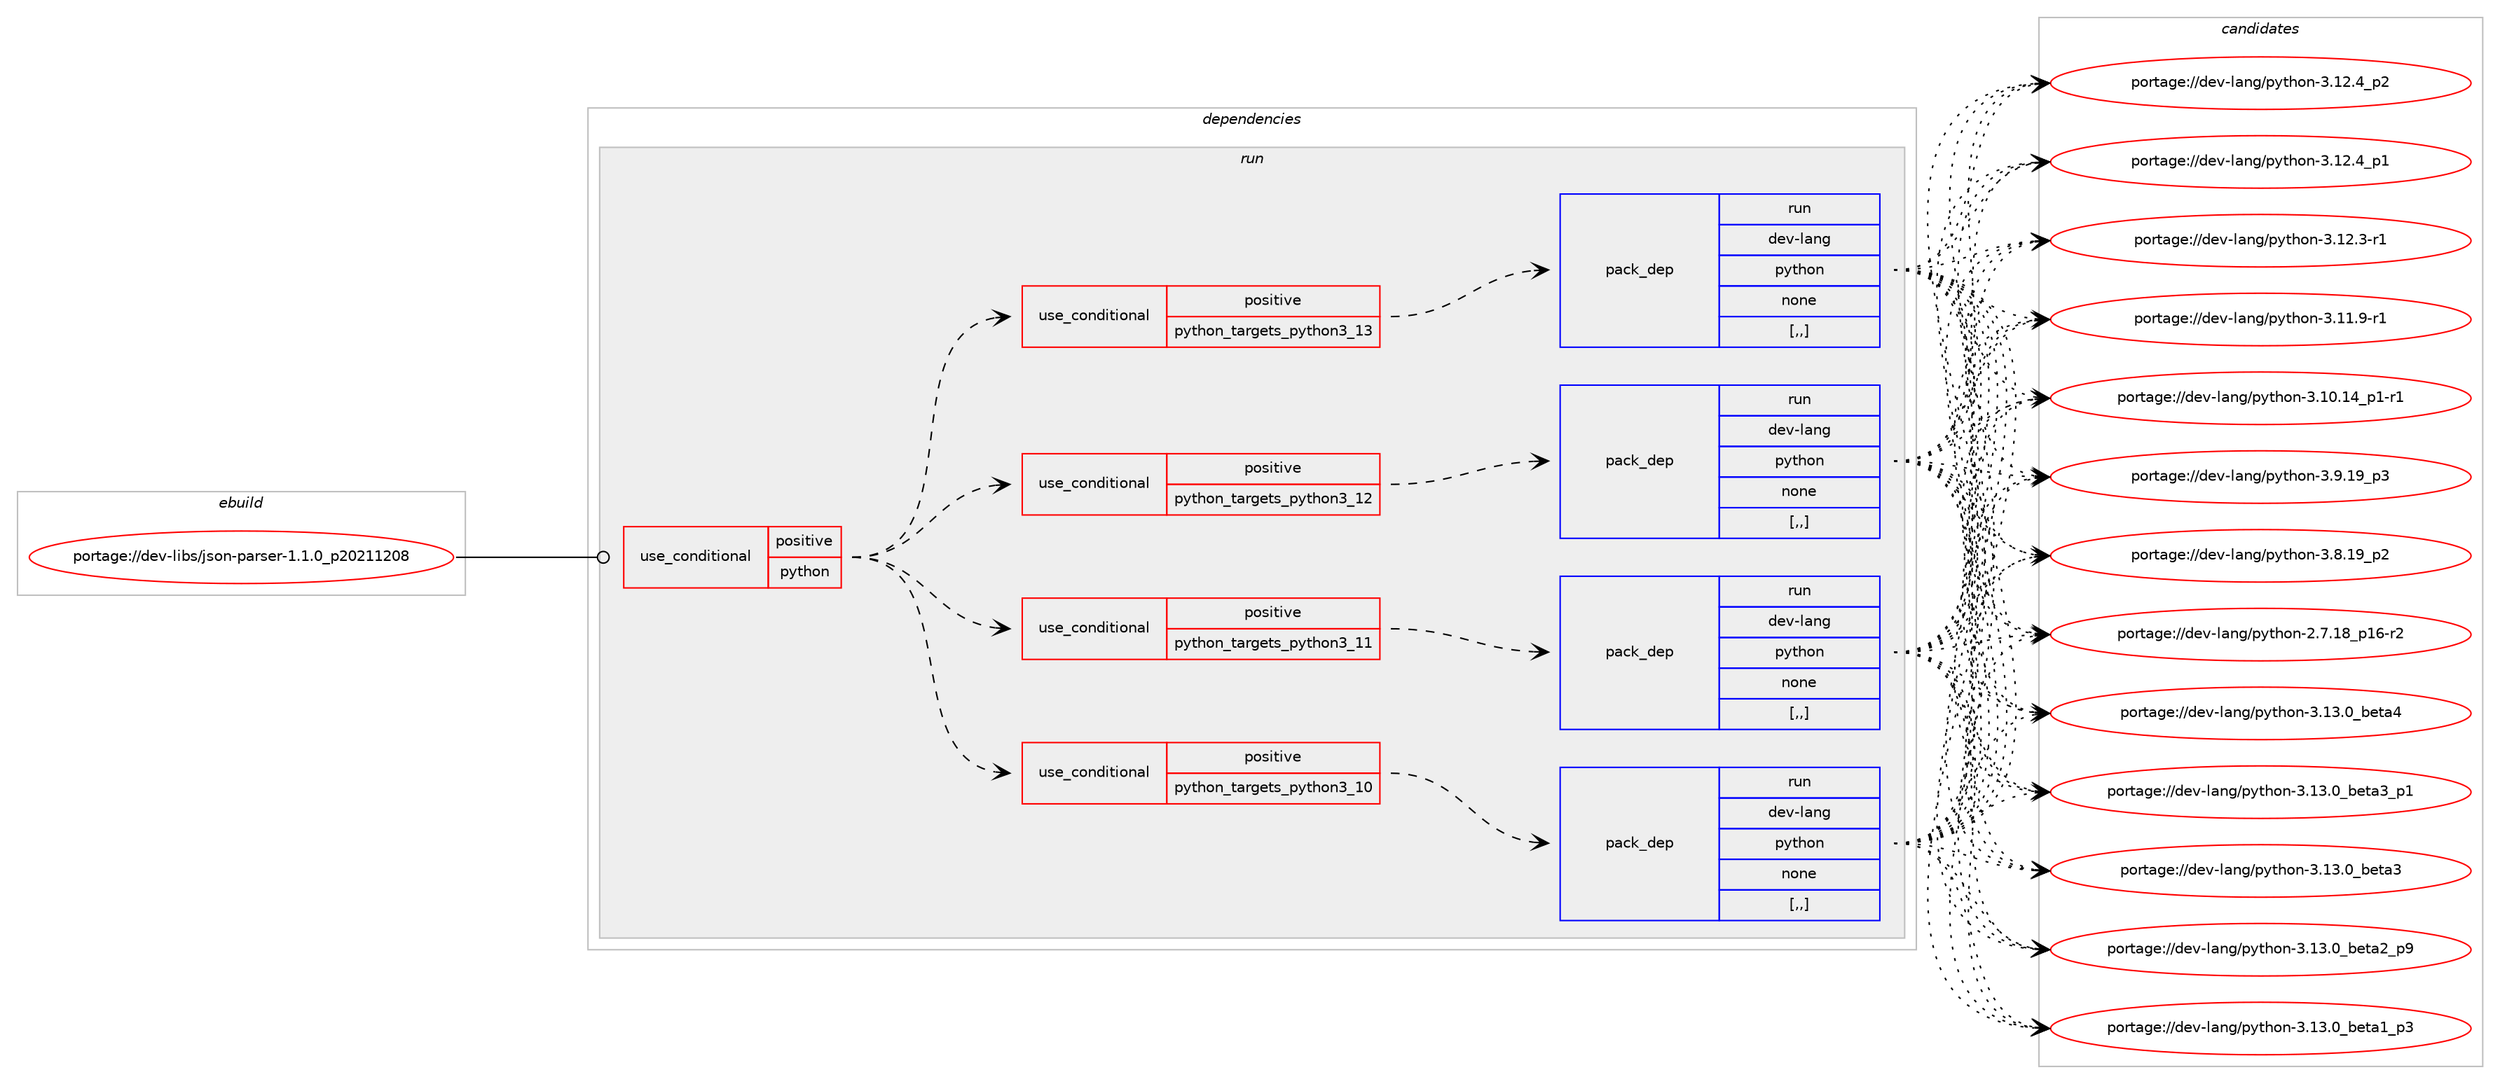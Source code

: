 digraph prolog {

# *************
# Graph options
# *************

newrank=true;
concentrate=true;
compound=true;
graph [rankdir=LR,fontname=Helvetica,fontsize=10,ranksep=1.5];#, ranksep=2.5, nodesep=0.2];
edge  [arrowhead=vee];
node  [fontname=Helvetica,fontsize=10];

# **********
# The ebuild
# **********

subgraph cluster_leftcol {
color=gray;
label=<<i>ebuild</i>>;
id [label="portage://dev-libs/json-parser-1.1.0_p20211208", color=red, width=4, href="../dev-libs/json-parser-1.1.0_p20211208.svg"];
}

# ****************
# The dependencies
# ****************

subgraph cluster_midcol {
color=gray;
label=<<i>dependencies</i>>;
subgraph cluster_compile {
fillcolor="#eeeeee";
style=filled;
label=<<i>compile</i>>;
}
subgraph cluster_compileandrun {
fillcolor="#eeeeee";
style=filled;
label=<<i>compile and run</i>>;
}
subgraph cluster_run {
fillcolor="#eeeeee";
style=filled;
label=<<i>run</i>>;
subgraph cond26498 {
dependency108878 [label=<<TABLE BORDER="0" CELLBORDER="1" CELLSPACING="0" CELLPADDING="4"><TR><TD ROWSPAN="3" CELLPADDING="10">use_conditional</TD></TR><TR><TD>positive</TD></TR><TR><TD>python</TD></TR></TABLE>>, shape=none, color=red];
subgraph cond26499 {
dependency108879 [label=<<TABLE BORDER="0" CELLBORDER="1" CELLSPACING="0" CELLPADDING="4"><TR><TD ROWSPAN="3" CELLPADDING="10">use_conditional</TD></TR><TR><TD>positive</TD></TR><TR><TD>python_targets_python3_10</TD></TR></TABLE>>, shape=none, color=red];
subgraph pack81208 {
dependency108880 [label=<<TABLE BORDER="0" CELLBORDER="1" CELLSPACING="0" CELLPADDING="4" WIDTH="220"><TR><TD ROWSPAN="6" CELLPADDING="30">pack_dep</TD></TR><TR><TD WIDTH="110">run</TD></TR><TR><TD>dev-lang</TD></TR><TR><TD>python</TD></TR><TR><TD>none</TD></TR><TR><TD>[,,]</TD></TR></TABLE>>, shape=none, color=blue];
}
dependency108879:e -> dependency108880:w [weight=20,style="dashed",arrowhead="vee"];
}
dependency108878:e -> dependency108879:w [weight=20,style="dashed",arrowhead="vee"];
subgraph cond26500 {
dependency108881 [label=<<TABLE BORDER="0" CELLBORDER="1" CELLSPACING="0" CELLPADDING="4"><TR><TD ROWSPAN="3" CELLPADDING="10">use_conditional</TD></TR><TR><TD>positive</TD></TR><TR><TD>python_targets_python3_11</TD></TR></TABLE>>, shape=none, color=red];
subgraph pack81209 {
dependency108882 [label=<<TABLE BORDER="0" CELLBORDER="1" CELLSPACING="0" CELLPADDING="4" WIDTH="220"><TR><TD ROWSPAN="6" CELLPADDING="30">pack_dep</TD></TR><TR><TD WIDTH="110">run</TD></TR><TR><TD>dev-lang</TD></TR><TR><TD>python</TD></TR><TR><TD>none</TD></TR><TR><TD>[,,]</TD></TR></TABLE>>, shape=none, color=blue];
}
dependency108881:e -> dependency108882:w [weight=20,style="dashed",arrowhead="vee"];
}
dependency108878:e -> dependency108881:w [weight=20,style="dashed",arrowhead="vee"];
subgraph cond26501 {
dependency108883 [label=<<TABLE BORDER="0" CELLBORDER="1" CELLSPACING="0" CELLPADDING="4"><TR><TD ROWSPAN="3" CELLPADDING="10">use_conditional</TD></TR><TR><TD>positive</TD></TR><TR><TD>python_targets_python3_12</TD></TR></TABLE>>, shape=none, color=red];
subgraph pack81210 {
dependency108884 [label=<<TABLE BORDER="0" CELLBORDER="1" CELLSPACING="0" CELLPADDING="4" WIDTH="220"><TR><TD ROWSPAN="6" CELLPADDING="30">pack_dep</TD></TR><TR><TD WIDTH="110">run</TD></TR><TR><TD>dev-lang</TD></TR><TR><TD>python</TD></TR><TR><TD>none</TD></TR><TR><TD>[,,]</TD></TR></TABLE>>, shape=none, color=blue];
}
dependency108883:e -> dependency108884:w [weight=20,style="dashed",arrowhead="vee"];
}
dependency108878:e -> dependency108883:w [weight=20,style="dashed",arrowhead="vee"];
subgraph cond26502 {
dependency108885 [label=<<TABLE BORDER="0" CELLBORDER="1" CELLSPACING="0" CELLPADDING="4"><TR><TD ROWSPAN="3" CELLPADDING="10">use_conditional</TD></TR><TR><TD>positive</TD></TR><TR><TD>python_targets_python3_13</TD></TR></TABLE>>, shape=none, color=red];
subgraph pack81211 {
dependency108886 [label=<<TABLE BORDER="0" CELLBORDER="1" CELLSPACING="0" CELLPADDING="4" WIDTH="220"><TR><TD ROWSPAN="6" CELLPADDING="30">pack_dep</TD></TR><TR><TD WIDTH="110">run</TD></TR><TR><TD>dev-lang</TD></TR><TR><TD>python</TD></TR><TR><TD>none</TD></TR><TR><TD>[,,]</TD></TR></TABLE>>, shape=none, color=blue];
}
dependency108885:e -> dependency108886:w [weight=20,style="dashed",arrowhead="vee"];
}
dependency108878:e -> dependency108885:w [weight=20,style="dashed",arrowhead="vee"];
}
id:e -> dependency108878:w [weight=20,style="solid",arrowhead="odot"];
}
}

# **************
# The candidates
# **************

subgraph cluster_choices {
rank=same;
color=gray;
label=<<i>candidates</i>>;

subgraph choice81208 {
color=black;
nodesep=1;
choice1001011184510897110103471121211161041111104551464951464895981011169752 [label="portage://dev-lang/python-3.13.0_beta4", color=red, width=4,href="../dev-lang/python-3.13.0_beta4.svg"];
choice10010111845108971101034711212111610411111045514649514648959810111697519511249 [label="portage://dev-lang/python-3.13.0_beta3_p1", color=red, width=4,href="../dev-lang/python-3.13.0_beta3_p1.svg"];
choice1001011184510897110103471121211161041111104551464951464895981011169751 [label="portage://dev-lang/python-3.13.0_beta3", color=red, width=4,href="../dev-lang/python-3.13.0_beta3.svg"];
choice10010111845108971101034711212111610411111045514649514648959810111697509511257 [label="portage://dev-lang/python-3.13.0_beta2_p9", color=red, width=4,href="../dev-lang/python-3.13.0_beta2_p9.svg"];
choice10010111845108971101034711212111610411111045514649514648959810111697499511251 [label="portage://dev-lang/python-3.13.0_beta1_p3", color=red, width=4,href="../dev-lang/python-3.13.0_beta1_p3.svg"];
choice100101118451089711010347112121116104111110455146495046529511250 [label="portage://dev-lang/python-3.12.4_p2", color=red, width=4,href="../dev-lang/python-3.12.4_p2.svg"];
choice100101118451089711010347112121116104111110455146495046529511249 [label="portage://dev-lang/python-3.12.4_p1", color=red, width=4,href="../dev-lang/python-3.12.4_p1.svg"];
choice100101118451089711010347112121116104111110455146495046514511449 [label="portage://dev-lang/python-3.12.3-r1", color=red, width=4,href="../dev-lang/python-3.12.3-r1.svg"];
choice100101118451089711010347112121116104111110455146494946574511449 [label="portage://dev-lang/python-3.11.9-r1", color=red, width=4,href="../dev-lang/python-3.11.9-r1.svg"];
choice100101118451089711010347112121116104111110455146494846495295112494511449 [label="portage://dev-lang/python-3.10.14_p1-r1", color=red, width=4,href="../dev-lang/python-3.10.14_p1-r1.svg"];
choice100101118451089711010347112121116104111110455146574649579511251 [label="portage://dev-lang/python-3.9.19_p3", color=red, width=4,href="../dev-lang/python-3.9.19_p3.svg"];
choice100101118451089711010347112121116104111110455146564649579511250 [label="portage://dev-lang/python-3.8.19_p2", color=red, width=4,href="../dev-lang/python-3.8.19_p2.svg"];
choice100101118451089711010347112121116104111110455046554649569511249544511450 [label="portage://dev-lang/python-2.7.18_p16-r2", color=red, width=4,href="../dev-lang/python-2.7.18_p16-r2.svg"];
dependency108880:e -> choice1001011184510897110103471121211161041111104551464951464895981011169752:w [style=dotted,weight="100"];
dependency108880:e -> choice10010111845108971101034711212111610411111045514649514648959810111697519511249:w [style=dotted,weight="100"];
dependency108880:e -> choice1001011184510897110103471121211161041111104551464951464895981011169751:w [style=dotted,weight="100"];
dependency108880:e -> choice10010111845108971101034711212111610411111045514649514648959810111697509511257:w [style=dotted,weight="100"];
dependency108880:e -> choice10010111845108971101034711212111610411111045514649514648959810111697499511251:w [style=dotted,weight="100"];
dependency108880:e -> choice100101118451089711010347112121116104111110455146495046529511250:w [style=dotted,weight="100"];
dependency108880:e -> choice100101118451089711010347112121116104111110455146495046529511249:w [style=dotted,weight="100"];
dependency108880:e -> choice100101118451089711010347112121116104111110455146495046514511449:w [style=dotted,weight="100"];
dependency108880:e -> choice100101118451089711010347112121116104111110455146494946574511449:w [style=dotted,weight="100"];
dependency108880:e -> choice100101118451089711010347112121116104111110455146494846495295112494511449:w [style=dotted,weight="100"];
dependency108880:e -> choice100101118451089711010347112121116104111110455146574649579511251:w [style=dotted,weight="100"];
dependency108880:e -> choice100101118451089711010347112121116104111110455146564649579511250:w [style=dotted,weight="100"];
dependency108880:e -> choice100101118451089711010347112121116104111110455046554649569511249544511450:w [style=dotted,weight="100"];
}
subgraph choice81209 {
color=black;
nodesep=1;
choice1001011184510897110103471121211161041111104551464951464895981011169752 [label="portage://dev-lang/python-3.13.0_beta4", color=red, width=4,href="../dev-lang/python-3.13.0_beta4.svg"];
choice10010111845108971101034711212111610411111045514649514648959810111697519511249 [label="portage://dev-lang/python-3.13.0_beta3_p1", color=red, width=4,href="../dev-lang/python-3.13.0_beta3_p1.svg"];
choice1001011184510897110103471121211161041111104551464951464895981011169751 [label="portage://dev-lang/python-3.13.0_beta3", color=red, width=4,href="../dev-lang/python-3.13.0_beta3.svg"];
choice10010111845108971101034711212111610411111045514649514648959810111697509511257 [label="portage://dev-lang/python-3.13.0_beta2_p9", color=red, width=4,href="../dev-lang/python-3.13.0_beta2_p9.svg"];
choice10010111845108971101034711212111610411111045514649514648959810111697499511251 [label="portage://dev-lang/python-3.13.0_beta1_p3", color=red, width=4,href="../dev-lang/python-3.13.0_beta1_p3.svg"];
choice100101118451089711010347112121116104111110455146495046529511250 [label="portage://dev-lang/python-3.12.4_p2", color=red, width=4,href="../dev-lang/python-3.12.4_p2.svg"];
choice100101118451089711010347112121116104111110455146495046529511249 [label="portage://dev-lang/python-3.12.4_p1", color=red, width=4,href="../dev-lang/python-3.12.4_p1.svg"];
choice100101118451089711010347112121116104111110455146495046514511449 [label="portage://dev-lang/python-3.12.3-r1", color=red, width=4,href="../dev-lang/python-3.12.3-r1.svg"];
choice100101118451089711010347112121116104111110455146494946574511449 [label="portage://dev-lang/python-3.11.9-r1", color=red, width=4,href="../dev-lang/python-3.11.9-r1.svg"];
choice100101118451089711010347112121116104111110455146494846495295112494511449 [label="portage://dev-lang/python-3.10.14_p1-r1", color=red, width=4,href="../dev-lang/python-3.10.14_p1-r1.svg"];
choice100101118451089711010347112121116104111110455146574649579511251 [label="portage://dev-lang/python-3.9.19_p3", color=red, width=4,href="../dev-lang/python-3.9.19_p3.svg"];
choice100101118451089711010347112121116104111110455146564649579511250 [label="portage://dev-lang/python-3.8.19_p2", color=red, width=4,href="../dev-lang/python-3.8.19_p2.svg"];
choice100101118451089711010347112121116104111110455046554649569511249544511450 [label="portage://dev-lang/python-2.7.18_p16-r2", color=red, width=4,href="../dev-lang/python-2.7.18_p16-r2.svg"];
dependency108882:e -> choice1001011184510897110103471121211161041111104551464951464895981011169752:w [style=dotted,weight="100"];
dependency108882:e -> choice10010111845108971101034711212111610411111045514649514648959810111697519511249:w [style=dotted,weight="100"];
dependency108882:e -> choice1001011184510897110103471121211161041111104551464951464895981011169751:w [style=dotted,weight="100"];
dependency108882:e -> choice10010111845108971101034711212111610411111045514649514648959810111697509511257:w [style=dotted,weight="100"];
dependency108882:e -> choice10010111845108971101034711212111610411111045514649514648959810111697499511251:w [style=dotted,weight="100"];
dependency108882:e -> choice100101118451089711010347112121116104111110455146495046529511250:w [style=dotted,weight="100"];
dependency108882:e -> choice100101118451089711010347112121116104111110455146495046529511249:w [style=dotted,weight="100"];
dependency108882:e -> choice100101118451089711010347112121116104111110455146495046514511449:w [style=dotted,weight="100"];
dependency108882:e -> choice100101118451089711010347112121116104111110455146494946574511449:w [style=dotted,weight="100"];
dependency108882:e -> choice100101118451089711010347112121116104111110455146494846495295112494511449:w [style=dotted,weight="100"];
dependency108882:e -> choice100101118451089711010347112121116104111110455146574649579511251:w [style=dotted,weight="100"];
dependency108882:e -> choice100101118451089711010347112121116104111110455146564649579511250:w [style=dotted,weight="100"];
dependency108882:e -> choice100101118451089711010347112121116104111110455046554649569511249544511450:w [style=dotted,weight="100"];
}
subgraph choice81210 {
color=black;
nodesep=1;
choice1001011184510897110103471121211161041111104551464951464895981011169752 [label="portage://dev-lang/python-3.13.0_beta4", color=red, width=4,href="../dev-lang/python-3.13.0_beta4.svg"];
choice10010111845108971101034711212111610411111045514649514648959810111697519511249 [label="portage://dev-lang/python-3.13.0_beta3_p1", color=red, width=4,href="../dev-lang/python-3.13.0_beta3_p1.svg"];
choice1001011184510897110103471121211161041111104551464951464895981011169751 [label="portage://dev-lang/python-3.13.0_beta3", color=red, width=4,href="../dev-lang/python-3.13.0_beta3.svg"];
choice10010111845108971101034711212111610411111045514649514648959810111697509511257 [label="portage://dev-lang/python-3.13.0_beta2_p9", color=red, width=4,href="../dev-lang/python-3.13.0_beta2_p9.svg"];
choice10010111845108971101034711212111610411111045514649514648959810111697499511251 [label="portage://dev-lang/python-3.13.0_beta1_p3", color=red, width=4,href="../dev-lang/python-3.13.0_beta1_p3.svg"];
choice100101118451089711010347112121116104111110455146495046529511250 [label="portage://dev-lang/python-3.12.4_p2", color=red, width=4,href="../dev-lang/python-3.12.4_p2.svg"];
choice100101118451089711010347112121116104111110455146495046529511249 [label="portage://dev-lang/python-3.12.4_p1", color=red, width=4,href="../dev-lang/python-3.12.4_p1.svg"];
choice100101118451089711010347112121116104111110455146495046514511449 [label="portage://dev-lang/python-3.12.3-r1", color=red, width=4,href="../dev-lang/python-3.12.3-r1.svg"];
choice100101118451089711010347112121116104111110455146494946574511449 [label="portage://dev-lang/python-3.11.9-r1", color=red, width=4,href="../dev-lang/python-3.11.9-r1.svg"];
choice100101118451089711010347112121116104111110455146494846495295112494511449 [label="portage://dev-lang/python-3.10.14_p1-r1", color=red, width=4,href="../dev-lang/python-3.10.14_p1-r1.svg"];
choice100101118451089711010347112121116104111110455146574649579511251 [label="portage://dev-lang/python-3.9.19_p3", color=red, width=4,href="../dev-lang/python-3.9.19_p3.svg"];
choice100101118451089711010347112121116104111110455146564649579511250 [label="portage://dev-lang/python-3.8.19_p2", color=red, width=4,href="../dev-lang/python-3.8.19_p2.svg"];
choice100101118451089711010347112121116104111110455046554649569511249544511450 [label="portage://dev-lang/python-2.7.18_p16-r2", color=red, width=4,href="../dev-lang/python-2.7.18_p16-r2.svg"];
dependency108884:e -> choice1001011184510897110103471121211161041111104551464951464895981011169752:w [style=dotted,weight="100"];
dependency108884:e -> choice10010111845108971101034711212111610411111045514649514648959810111697519511249:w [style=dotted,weight="100"];
dependency108884:e -> choice1001011184510897110103471121211161041111104551464951464895981011169751:w [style=dotted,weight="100"];
dependency108884:e -> choice10010111845108971101034711212111610411111045514649514648959810111697509511257:w [style=dotted,weight="100"];
dependency108884:e -> choice10010111845108971101034711212111610411111045514649514648959810111697499511251:w [style=dotted,weight="100"];
dependency108884:e -> choice100101118451089711010347112121116104111110455146495046529511250:w [style=dotted,weight="100"];
dependency108884:e -> choice100101118451089711010347112121116104111110455146495046529511249:w [style=dotted,weight="100"];
dependency108884:e -> choice100101118451089711010347112121116104111110455146495046514511449:w [style=dotted,weight="100"];
dependency108884:e -> choice100101118451089711010347112121116104111110455146494946574511449:w [style=dotted,weight="100"];
dependency108884:e -> choice100101118451089711010347112121116104111110455146494846495295112494511449:w [style=dotted,weight="100"];
dependency108884:e -> choice100101118451089711010347112121116104111110455146574649579511251:w [style=dotted,weight="100"];
dependency108884:e -> choice100101118451089711010347112121116104111110455146564649579511250:w [style=dotted,weight="100"];
dependency108884:e -> choice100101118451089711010347112121116104111110455046554649569511249544511450:w [style=dotted,weight="100"];
}
subgraph choice81211 {
color=black;
nodesep=1;
choice1001011184510897110103471121211161041111104551464951464895981011169752 [label="portage://dev-lang/python-3.13.0_beta4", color=red, width=4,href="../dev-lang/python-3.13.0_beta4.svg"];
choice10010111845108971101034711212111610411111045514649514648959810111697519511249 [label="portage://dev-lang/python-3.13.0_beta3_p1", color=red, width=4,href="../dev-lang/python-3.13.0_beta3_p1.svg"];
choice1001011184510897110103471121211161041111104551464951464895981011169751 [label="portage://dev-lang/python-3.13.0_beta3", color=red, width=4,href="../dev-lang/python-3.13.0_beta3.svg"];
choice10010111845108971101034711212111610411111045514649514648959810111697509511257 [label="portage://dev-lang/python-3.13.0_beta2_p9", color=red, width=4,href="../dev-lang/python-3.13.0_beta2_p9.svg"];
choice10010111845108971101034711212111610411111045514649514648959810111697499511251 [label="portage://dev-lang/python-3.13.0_beta1_p3", color=red, width=4,href="../dev-lang/python-3.13.0_beta1_p3.svg"];
choice100101118451089711010347112121116104111110455146495046529511250 [label="portage://dev-lang/python-3.12.4_p2", color=red, width=4,href="../dev-lang/python-3.12.4_p2.svg"];
choice100101118451089711010347112121116104111110455146495046529511249 [label="portage://dev-lang/python-3.12.4_p1", color=red, width=4,href="../dev-lang/python-3.12.4_p1.svg"];
choice100101118451089711010347112121116104111110455146495046514511449 [label="portage://dev-lang/python-3.12.3-r1", color=red, width=4,href="../dev-lang/python-3.12.3-r1.svg"];
choice100101118451089711010347112121116104111110455146494946574511449 [label="portage://dev-lang/python-3.11.9-r1", color=red, width=4,href="../dev-lang/python-3.11.9-r1.svg"];
choice100101118451089711010347112121116104111110455146494846495295112494511449 [label="portage://dev-lang/python-3.10.14_p1-r1", color=red, width=4,href="../dev-lang/python-3.10.14_p1-r1.svg"];
choice100101118451089711010347112121116104111110455146574649579511251 [label="portage://dev-lang/python-3.9.19_p3", color=red, width=4,href="../dev-lang/python-3.9.19_p3.svg"];
choice100101118451089711010347112121116104111110455146564649579511250 [label="portage://dev-lang/python-3.8.19_p2", color=red, width=4,href="../dev-lang/python-3.8.19_p2.svg"];
choice100101118451089711010347112121116104111110455046554649569511249544511450 [label="portage://dev-lang/python-2.7.18_p16-r2", color=red, width=4,href="../dev-lang/python-2.7.18_p16-r2.svg"];
dependency108886:e -> choice1001011184510897110103471121211161041111104551464951464895981011169752:w [style=dotted,weight="100"];
dependency108886:e -> choice10010111845108971101034711212111610411111045514649514648959810111697519511249:w [style=dotted,weight="100"];
dependency108886:e -> choice1001011184510897110103471121211161041111104551464951464895981011169751:w [style=dotted,weight="100"];
dependency108886:e -> choice10010111845108971101034711212111610411111045514649514648959810111697509511257:w [style=dotted,weight="100"];
dependency108886:e -> choice10010111845108971101034711212111610411111045514649514648959810111697499511251:w [style=dotted,weight="100"];
dependency108886:e -> choice100101118451089711010347112121116104111110455146495046529511250:w [style=dotted,weight="100"];
dependency108886:e -> choice100101118451089711010347112121116104111110455146495046529511249:w [style=dotted,weight="100"];
dependency108886:e -> choice100101118451089711010347112121116104111110455146495046514511449:w [style=dotted,weight="100"];
dependency108886:e -> choice100101118451089711010347112121116104111110455146494946574511449:w [style=dotted,weight="100"];
dependency108886:e -> choice100101118451089711010347112121116104111110455146494846495295112494511449:w [style=dotted,weight="100"];
dependency108886:e -> choice100101118451089711010347112121116104111110455146574649579511251:w [style=dotted,weight="100"];
dependency108886:e -> choice100101118451089711010347112121116104111110455146564649579511250:w [style=dotted,weight="100"];
dependency108886:e -> choice100101118451089711010347112121116104111110455046554649569511249544511450:w [style=dotted,weight="100"];
}
}

}
